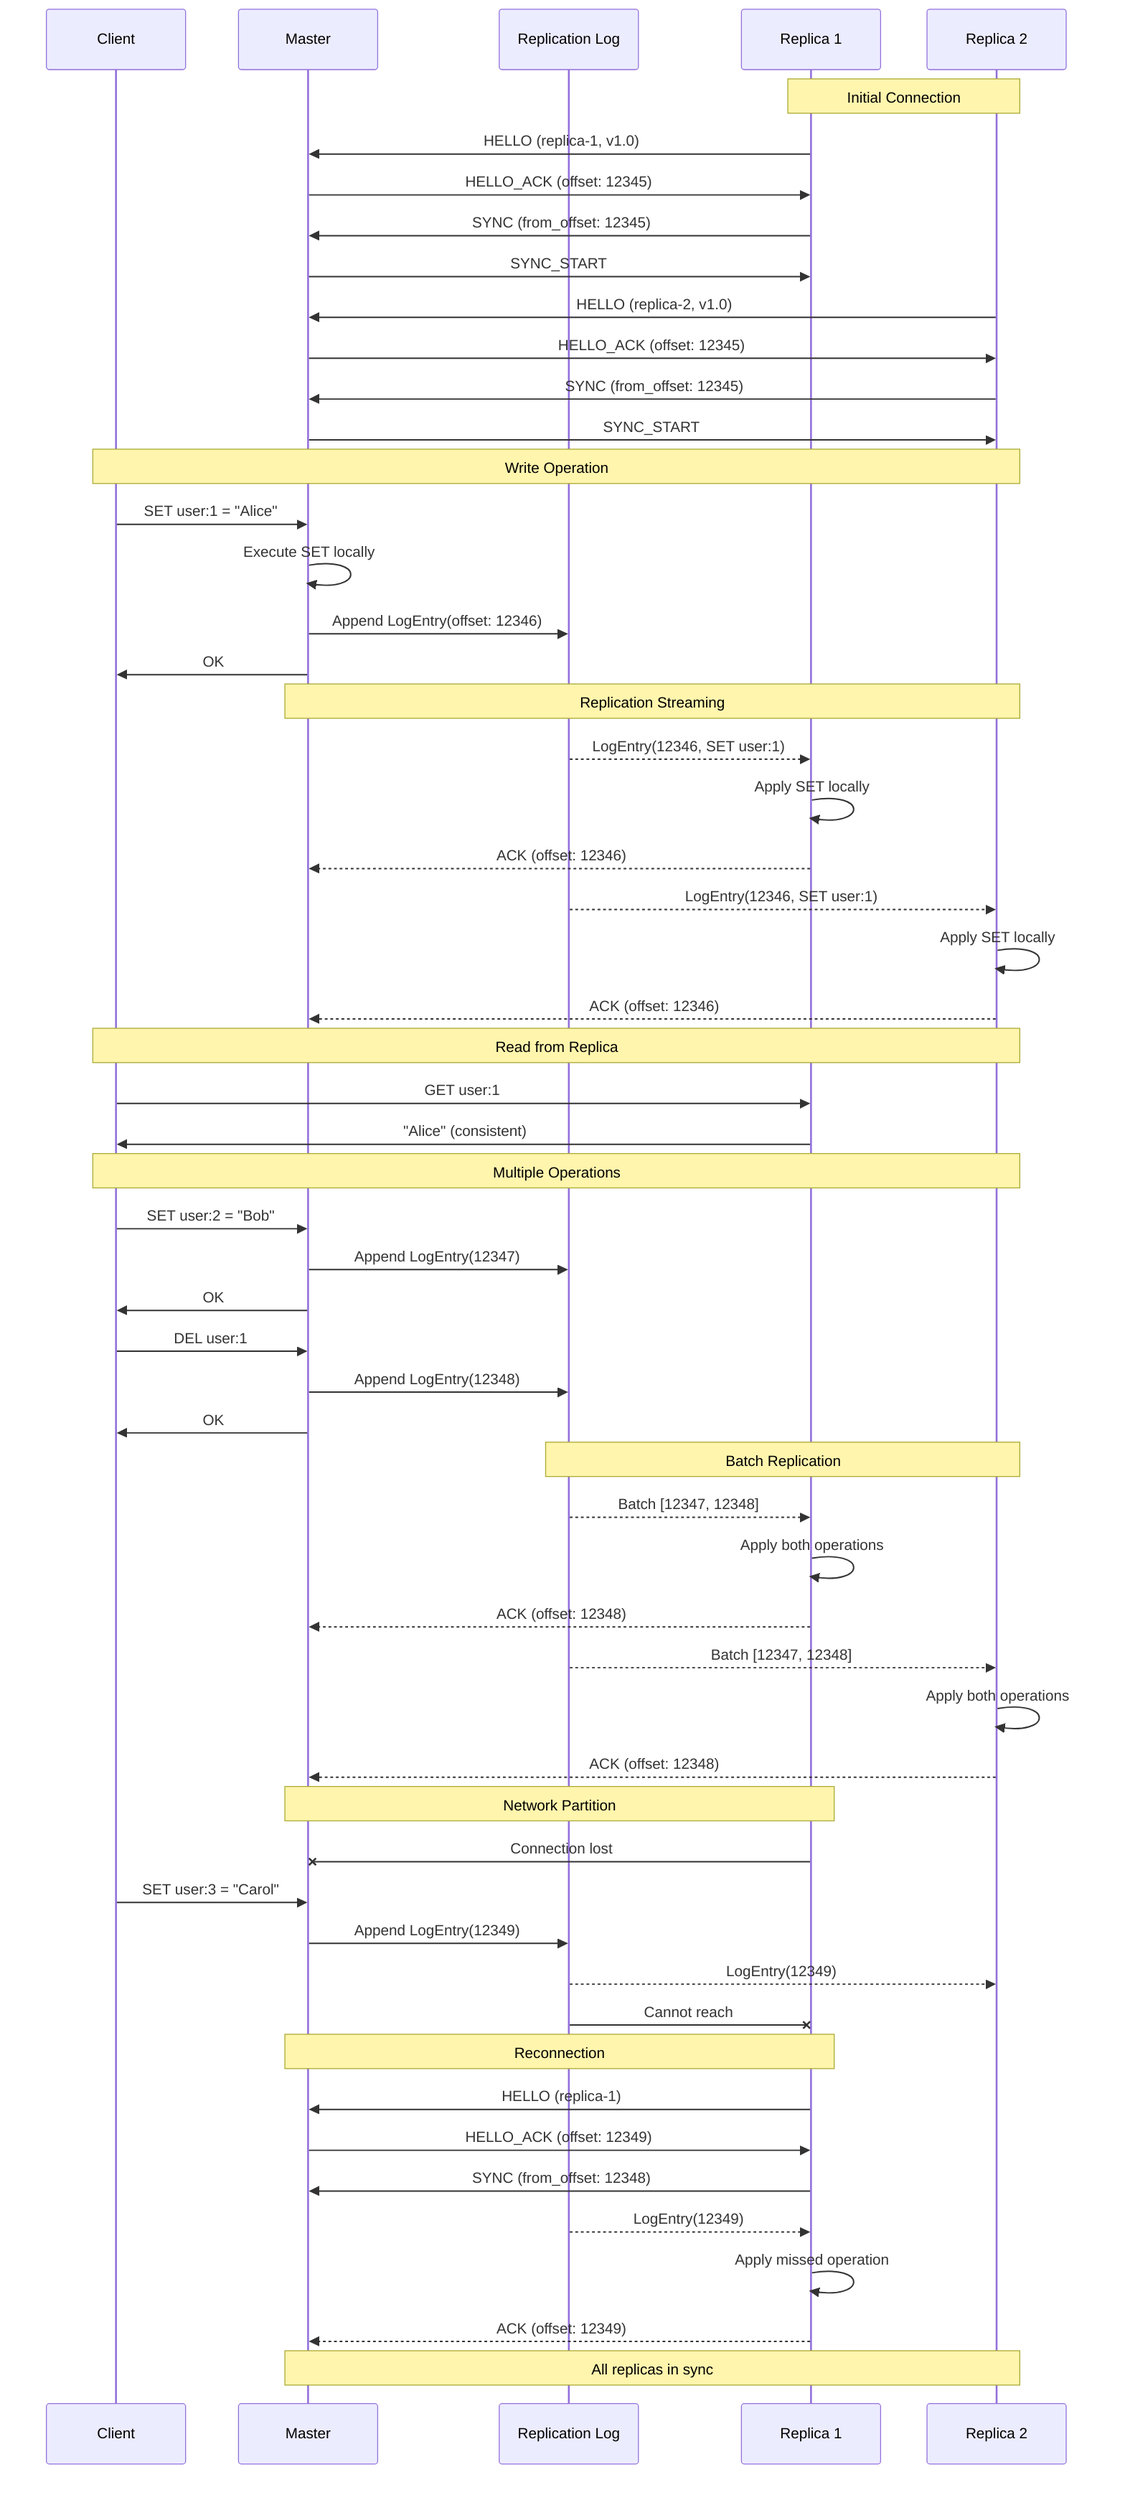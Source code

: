 sequenceDiagram
    participant Client
    participant Master
    participant RepLog as Replication Log
    participant R1 as Replica 1
    participant R2 as Replica 2
    
    Note over R1,R2: Initial Connection
    R1->>Master: HELLO (replica-1, v1.0)
    Master->>R1: HELLO_ACK (offset: 12345)
    R1->>Master: SYNC (from_offset: 12345)
    Master->>R1: SYNC_START
    
    R2->>Master: HELLO (replica-2, v1.0)
    Master->>R2: HELLO_ACK (offset: 12345)
    R2->>Master: SYNC (from_offset: 12345)
    Master->>R2: SYNC_START
    
    Note over Client,R2: Write Operation
    Client->>Master: SET user:1 = "Alice"
    Master->>Master: Execute SET locally
    Master->>RepLog: Append LogEntry(offset: 12346)
    Master->>Client: OK
    
    Note over Master,R2: Replication Streaming
    RepLog-->>R1: LogEntry(12346, SET user:1)
    R1->>R1: Apply SET locally
    R1-->>Master: ACK (offset: 12346)
    
    RepLog-->>R2: LogEntry(12346, SET user:1)
    R2->>R2: Apply SET locally
    R2-->>Master: ACK (offset: 12346)
    
    Note over Client,R2: Read from Replica
    Client->>R1: GET user:1
    R1->>Client: "Alice" (consistent)
    
    Note over Client,R2: Multiple Operations
    Client->>Master: SET user:2 = "Bob"
    Master->>RepLog: Append LogEntry(12347)
    Master->>Client: OK
    
    Client->>Master: DEL user:1
    Master->>RepLog: Append LogEntry(12348)
    Master->>Client: OK
    
    Note over RepLog,R2: Batch Replication
    RepLog-->>R1: Batch [12347, 12348]
    R1->>R1: Apply both operations
    R1-->>Master: ACK (offset: 12348)
    
    RepLog-->>R2: Batch [12347, 12348]
    R2->>R2: Apply both operations
    R2-->>Master: ACK (offset: 12348)
    
    Note over R1,Master: Network Partition
    R1-xMaster: Connection lost
    Client->>Master: SET user:3 = "Carol"
    Master->>RepLog: Append LogEntry(12349)
    RepLog-->>R2: LogEntry(12349)
    RepLog-xR1: Cannot reach
    
    Note over R1,Master: Reconnection
    R1->>Master: HELLO (replica-1)
    Master->>R1: HELLO_ACK (offset: 12349)
    R1->>Master: SYNC (from_offset: 12348)
    RepLog-->>R1: LogEntry(12349)
    R1->>R1: Apply missed operation
    R1-->>Master: ACK (offset: 12349)
    
    Note over Master,R2: All replicas in sync
